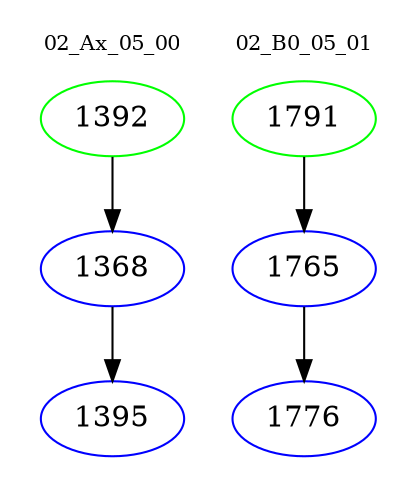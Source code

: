 digraph{
subgraph cluster_0 {
color = white
label = "02_Ax_05_00";
fontsize=10;
T0_1392 [label="1392", color="green"]
T0_1392 -> T0_1368 [color="black"]
T0_1368 [label="1368", color="blue"]
T0_1368 -> T0_1395 [color="black"]
T0_1395 [label="1395", color="blue"]
}
subgraph cluster_1 {
color = white
label = "02_B0_05_01";
fontsize=10;
T1_1791 [label="1791", color="green"]
T1_1791 -> T1_1765 [color="black"]
T1_1765 [label="1765", color="blue"]
T1_1765 -> T1_1776 [color="black"]
T1_1776 [label="1776", color="blue"]
}
}
